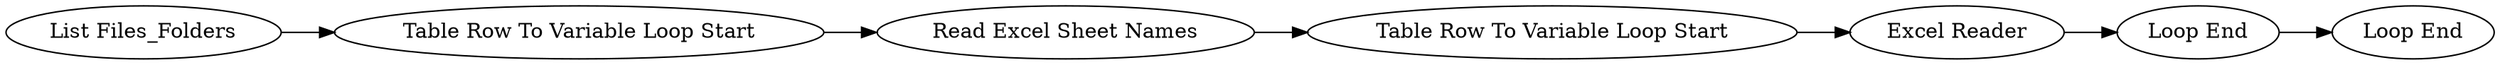 digraph {
	1 [label="List Files_Folders"]
	2 [label="Read Excel Sheet Names"]
	4 [label="Table Row To Variable Loop Start"]
	5 [label="Table Row To Variable Loop Start"]
	6 [label="Excel Reader"]
	7 [label="Loop End"]
	8 [label="Loop End"]
	1 -> 4
	2 -> 5
	4 -> 2
	5 -> 6
	6 -> 7
	7 -> 8
	rankdir=LR
}
